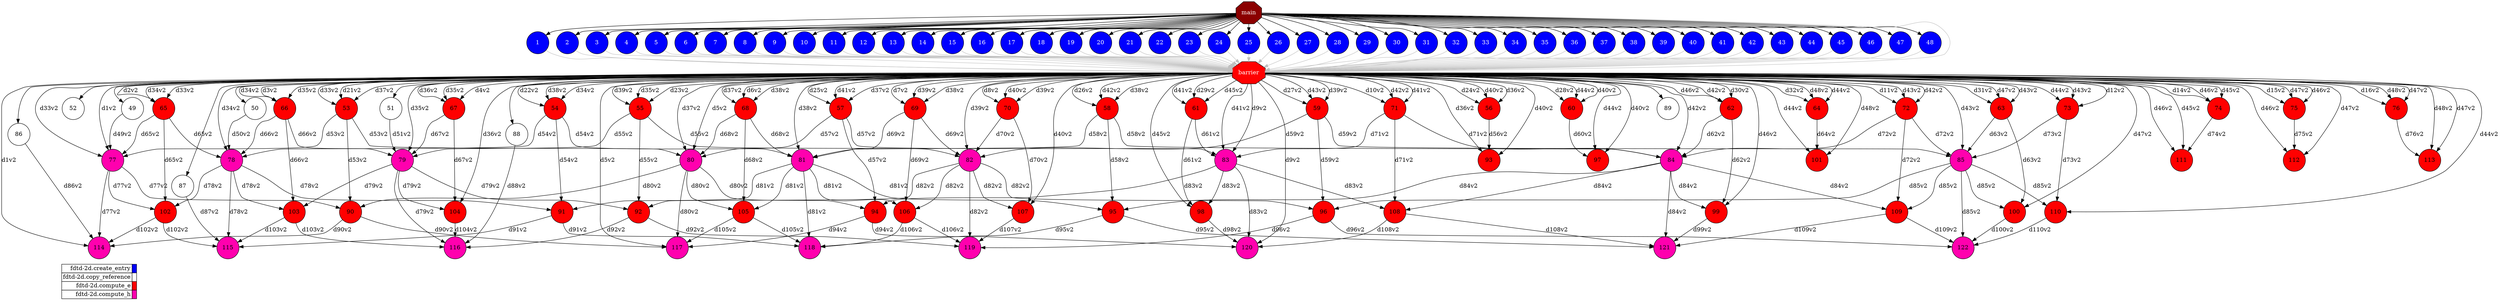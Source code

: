 digraph {
  rankdir=TB;
  labeljust="l";
  compound= true;
  subgraph dependence_graph {
    ranksep=0.20;
    node[height=0.75];

Synchro0[label="main", shape=octagon, style=filled fillcolor="#8B0000" fontcolor="#FFFFFF"];
1[shape=circle, style=filled fillcolor="#0000ff" fontcolor="#ffffff"];
Synchro0 -> 1;
2[shape=circle, style=filled fillcolor="#0000ff" fontcolor="#ffffff"];
Synchro0 -> 2;
3[shape=circle, style=filled fillcolor="#0000ff" fontcolor="#ffffff"];
Synchro0 -> 3;
4[shape=circle, style=filled fillcolor="#0000ff" fontcolor="#ffffff"];
Synchro0 -> 4;
5[shape=circle, style=filled fillcolor="#0000ff" fontcolor="#ffffff"];
Synchro0 -> 5;
6[shape=circle, style=filled fillcolor="#0000ff" fontcolor="#ffffff"];
Synchro0 -> 6;
7[shape=circle, style=filled fillcolor="#0000ff" fontcolor="#ffffff"];
Synchro0 -> 7;
8[shape=circle, style=filled fillcolor="#0000ff" fontcolor="#ffffff"];
Synchro0 -> 8;
9[shape=circle, style=filled fillcolor="#0000ff" fontcolor="#ffffff"];
Synchro0 -> 9;
10[shape=circle, style=filled fillcolor="#0000ff" fontcolor="#ffffff"];
Synchro0 -> 10;
11[shape=circle, style=filled fillcolor="#0000ff" fontcolor="#ffffff"];
Synchro0 -> 11;
12[shape=circle, style=filled fillcolor="#0000ff" fontcolor="#ffffff"];
Synchro0 -> 12;
13[shape=circle, style=filled fillcolor="#0000ff" fontcolor="#ffffff"];
Synchro0 -> 13;
14[shape=circle, style=filled fillcolor="#0000ff" fontcolor="#ffffff"];
Synchro0 -> 14;
15[shape=circle, style=filled fillcolor="#0000ff" fontcolor="#ffffff"];
Synchro0 -> 15;
16[shape=circle, style=filled fillcolor="#0000ff" fontcolor="#ffffff"];
Synchro0 -> 16;
17[shape=circle, style=filled fillcolor="#0000ff" fontcolor="#ffffff"];
Synchro0 -> 17;
18[shape=circle, style=filled fillcolor="#0000ff" fontcolor="#ffffff"];
Synchro0 -> 18;
19[shape=circle, style=filled fillcolor="#0000ff" fontcolor="#ffffff"];
Synchro0 -> 19;
20[shape=circle, style=filled fillcolor="#0000ff" fontcolor="#ffffff"];
Synchro0 -> 20;
21[shape=circle, style=filled fillcolor="#0000ff" fontcolor="#ffffff"];
Synchro0 -> 21;
22[shape=circle, style=filled fillcolor="#0000ff" fontcolor="#ffffff"];
Synchro0 -> 22;
23[shape=circle, style=filled fillcolor="#0000ff" fontcolor="#ffffff"];
Synchro0 -> 23;
24[shape=circle, style=filled fillcolor="#0000ff" fontcolor="#ffffff"];
Synchro0 -> 24;
25[shape=circle, style=filled fillcolor="#0000ff" fontcolor="#ffffff"];
Synchro0 -> 25;
26[shape=circle, style=filled fillcolor="#0000ff" fontcolor="#ffffff"];
Synchro0 -> 26;
27[shape=circle, style=filled fillcolor="#0000ff" fontcolor="#ffffff"];
Synchro0 -> 27;
28[shape=circle, style=filled fillcolor="#0000ff" fontcolor="#ffffff"];
Synchro0 -> 28;
29[shape=circle, style=filled fillcolor="#0000ff" fontcolor="#ffffff"];
Synchro0 -> 29;
30[shape=circle, style=filled fillcolor="#0000ff" fontcolor="#ffffff"];
Synchro0 -> 30;
31[shape=circle, style=filled fillcolor="#0000ff" fontcolor="#ffffff"];
Synchro0 -> 31;
32[shape=circle, style=filled fillcolor="#0000ff" fontcolor="#ffffff"];
Synchro0 -> 32;
33[shape=circle, style=filled fillcolor="#0000ff" fontcolor="#ffffff"];
Synchro0 -> 33;
34[shape=circle, style=filled fillcolor="#0000ff" fontcolor="#ffffff"];
Synchro0 -> 34;
35[shape=circle, style=filled fillcolor="#0000ff" fontcolor="#ffffff"];
Synchro0 -> 35;
36[shape=circle, style=filled fillcolor="#0000ff" fontcolor="#ffffff"];
Synchro0 -> 36;
37[shape=circle, style=filled fillcolor="#0000ff" fontcolor="#ffffff"];
Synchro0 -> 37;
38[shape=circle, style=filled fillcolor="#0000ff" fontcolor="#ffffff"];
Synchro0 -> 38;
39[shape=circle, style=filled fillcolor="#0000ff" fontcolor="#ffffff"];
Synchro0 -> 39;
40[shape=circle, style=filled fillcolor="#0000ff" fontcolor="#ffffff"];
Synchro0 -> 40;
41[shape=circle, style=filled fillcolor="#0000ff" fontcolor="#ffffff"];
Synchro0 -> 41;
42[shape=circle, style=filled fillcolor="#0000ff" fontcolor="#ffffff"];
Synchro0 -> 42;
43[shape=circle, style=filled fillcolor="#0000ff" fontcolor="#ffffff"];
Synchro0 -> 43;
44[shape=circle, style=filled fillcolor="#0000ff" fontcolor="#ffffff"];
Synchro0 -> 44;
45[shape=circle, style=filled fillcolor="#0000ff" fontcolor="#ffffff"];
Synchro0 -> 45;
46[shape=circle, style=filled fillcolor="#0000ff" fontcolor="#ffffff"];
Synchro0 -> 46;
47[shape=circle, style=filled fillcolor="#0000ff" fontcolor="#ffffff"];
Synchro0 -> 47;
48[shape=circle, style=filled fillcolor="#0000ff" fontcolor="#ffffff"];
Synchro0 -> 48;
Synchro1[label="barrier", shape=octagon, style=filled fillcolor="#ff0000" fontcolor="#FFFFFF"];
Synchro0 -> Synchro1 [color=grey];
16 -> Synchro1 [color=grey];
4 -> Synchro1 [color=grey];
46 -> Synchro1 [color=grey];
6 -> Synchro1 [color=grey];
18 -> Synchro1 [color=grey];
30 -> Synchro1 [color=grey];
27 -> Synchro1 [color=grey];
44 -> Synchro1 [color=grey];
41 -> Synchro1 [color=grey];
42 -> Synchro1 [color=grey];
34 -> Synchro1 [color=grey];
10 -> Synchro1 [color=grey];
12 -> Synchro1 [color=grey];
48 -> Synchro1 [color=grey];
19 -> Synchro1 [color=grey];
33 -> Synchro1 [color=grey];
35 -> Synchro1 [color=grey];
22 -> Synchro1 [color=grey];
14 -> Synchro1 [color=grey];
25 -> Synchro1 [color=grey];
26 -> Synchro1 [color=grey];
23 -> Synchro1 [color=grey];
37 -> Synchro1 [color=grey];
2 -> Synchro1 [color=grey];
8 -> Synchro1 [color=grey];
24 -> Synchro1 [color=grey];
31 -> Synchro1 [color=grey];
36 -> Synchro1 [color=grey];
40 -> Synchro1 [color=grey];
7 -> Synchro1 [color=grey];
13 -> Synchro1 [color=grey];
29 -> Synchro1 [color=grey];
5 -> Synchro1 [color=grey];
11 -> Synchro1 [color=grey];
20 -> Synchro1 [color=grey];
47 -> Synchro1 [color=grey];
21 -> Synchro1 [color=grey];
43 -> Synchro1 [color=grey];
9 -> Synchro1 [color=grey];
39 -> Synchro1 [color=grey];
45 -> Synchro1 [color=grey];
17 -> Synchro1 [color=grey];
1 -> Synchro1 [color=grey];
15 -> Synchro1 [color=grey];
3 -> Synchro1 [color=grey];
28 -> Synchro1 [color=grey];
38 -> Synchro1 [color=grey];
32 -> Synchro1 [color=grey];
49[shape=circle, style=filled fillcolor="#ffffff" fontcolor="#000000"];
Synchro1 -> 49;
50[shape=circle, style=filled fillcolor="#ffffff" fontcolor="#000000"];
Synchro1 -> 50;
51[shape=circle, style=filled fillcolor="#ffffff" fontcolor="#000000"];
Synchro1 -> 51;
52[shape=circle, style=filled fillcolor="#ffffff" fontcolor="#000000"];
Synchro1 -> 52;
53[shape=circle, style=filled fillcolor="#ff0000" fontcolor="#000000"];
Synchro1 -> 53 [label="d21v2"];
Synchro1 -> 53 [label="d37v2"];
Synchro1 -> 53 [label="d33v2"];
54[shape=circle, style=filled fillcolor="#ff0000" fontcolor="#000000"];
Synchro1 -> 54 [label="d22v2"];
Synchro1 -> 54 [label="d38v2"];
Synchro1 -> 54 [label="d34v2"];
55[shape=circle, style=filled fillcolor="#ff0000" fontcolor="#000000"];
Synchro1 -> 55 [label="d23v2"];
Synchro1 -> 55 [label="d39v2"];
Synchro1 -> 55 [label="d35v2"];
56[shape=circle, style=filled fillcolor="#ff0000" fontcolor="#000000"];
Synchro1 -> 56 [label="d24v2"];
Synchro1 -> 56 [label="d40v2"];
Synchro1 -> 56 [label="d36v2"];
57[shape=circle, style=filled fillcolor="#ff0000" fontcolor="#000000"];
Synchro1 -> 57 [label="d25v2"];
Synchro1 -> 57 [label="d41v2"];
Synchro1 -> 57 [label="d37v2"];
58[shape=circle, style=filled fillcolor="#ff0000" fontcolor="#000000"];
Synchro1 -> 58 [label="d26v2"];
Synchro1 -> 58 [label="d42v2"];
Synchro1 -> 58 [label="d38v2"];
59[shape=circle, style=filled fillcolor="#ff0000" fontcolor="#000000"];
Synchro1 -> 59 [label="d27v2"];
Synchro1 -> 59 [label="d43v2"];
Synchro1 -> 59 [label="d39v2"];
60[shape=circle, style=filled fillcolor="#ff0000" fontcolor="#000000"];
Synchro1 -> 60 [label="d28v2"];
Synchro1 -> 60 [label="d44v2"];
Synchro1 -> 60 [label="d40v2"];
61[shape=circle, style=filled fillcolor="#ff0000" fontcolor="#000000"];
Synchro1 -> 61 [label="d29v2"];
Synchro1 -> 61 [label="d45v2"];
Synchro1 -> 61 [label="d41v2"];
62[shape=circle, style=filled fillcolor="#ff0000" fontcolor="#000000"];
Synchro1 -> 62 [label="d30v2"];
Synchro1 -> 62 [label="d46v2"];
Synchro1 -> 62 [label="d42v2"];
63[shape=circle, style=filled fillcolor="#ff0000" fontcolor="#000000"];
Synchro1 -> 63 [label="d31v2"];
Synchro1 -> 63 [label="d47v2"];
Synchro1 -> 63 [label="d43v2"];
64[shape=circle, style=filled fillcolor="#ff0000" fontcolor="#000000"];
Synchro1 -> 64 [label="d32v2"];
Synchro1 -> 64 [label="d48v2"];
Synchro1 -> 64 [label="d44v2"];
65[shape=circle, style=filled fillcolor="#ff0000" fontcolor="#000000"];
Synchro1 -> 65 [label="d2v2"];
Synchro1 -> 65 [label="d34v2"];
Synchro1 -> 65 [label="d33v2"];
66[shape=circle, style=filled fillcolor="#ff0000" fontcolor="#000000"];
Synchro1 -> 66 [label="d3v2"];
Synchro1 -> 66 [label="d35v2"];
Synchro1 -> 66 [label="d34v2"];
67[shape=circle, style=filled fillcolor="#ff0000" fontcolor="#000000"];
Synchro1 -> 67 [label="d4v2"];
Synchro1 -> 67 [label="d36v2"];
Synchro1 -> 67 [label="d35v2"];
68[shape=circle, style=filled fillcolor="#ff0000" fontcolor="#000000"];
Synchro1 -> 68 [label="d6v2"];
Synchro1 -> 68 [label="d38v2"];
Synchro1 -> 68 [label="d37v2"];
69[shape=circle, style=filled fillcolor="#ff0000" fontcolor="#000000"];
Synchro1 -> 69 [label="d7v2"];
Synchro1 -> 69 [label="d39v2"];
Synchro1 -> 69 [label="d38v2"];
70[shape=circle, style=filled fillcolor="#ff0000" fontcolor="#000000"];
Synchro1 -> 70 [label="d8v2"];
Synchro1 -> 70 [label="d40v2"];
Synchro1 -> 70 [label="d39v2"];
71[shape=circle, style=filled fillcolor="#ff0000" fontcolor="#000000"];
Synchro1 -> 71 [label="d10v2"];
Synchro1 -> 71 [label="d42v2"];
Synchro1 -> 71 [label="d41v2"];
72[shape=circle, style=filled fillcolor="#ff0000" fontcolor="#000000"];
Synchro1 -> 72 [label="d11v2"];
Synchro1 -> 72 [label="d43v2"];
Synchro1 -> 72 [label="d42v2"];
73[shape=circle, style=filled fillcolor="#ff0000" fontcolor="#000000"];
Synchro1 -> 73 [label="d12v2"];
Synchro1 -> 73 [label="d44v2"];
Synchro1 -> 73 [label="d43v2"];
74[shape=circle, style=filled fillcolor="#ff0000" fontcolor="#000000"];
Synchro1 -> 74 [label="d14v2"];
Synchro1 -> 74 [label="d46v2"];
Synchro1 -> 74 [label="d45v2"];
75[shape=circle, style=filled fillcolor="#ff0000" fontcolor="#000000"];
Synchro1 -> 75 [label="d15v2"];
Synchro1 -> 75 [label="d47v2"];
Synchro1 -> 75 [label="d46v2"];
76[shape=circle, style=filled fillcolor="#ff0000" fontcolor="#000000"];
Synchro1 -> 76 [label="d16v2"];
Synchro1 -> 76 [label="d48v2"];
Synchro1 -> 76 [label="d47v2"];
77[shape=circle, style=filled fillcolor="#ff00ae" fontcolor="#000000"];
Synchro1 -> 77 [label="d33v2"];
65 -> 77 [label="d65v2"];
Synchro1 -> 77 [label="d1v2"];
53 -> 77 [label="d53v2"];
49 -> 77 [label="d49v2"];
78[shape=circle, style=filled fillcolor="#ff00ae" fontcolor="#000000"];
Synchro1 -> 78 [label="d34v2"];
66 -> 78 [label="d66v2"];
65 -> 78 [label="d65v2"];
54 -> 78 [label="d54v2"];
50 -> 78 [label="d50v2"];
79[shape=circle, style=filled fillcolor="#ff00ae" fontcolor="#000000"];
Synchro1 -> 79 [label="d35v2"];
67 -> 79 [label="d67v2"];
66 -> 79 [label="d66v2"];
55 -> 79 [label="d55v2"];
51 -> 79 [label="d51v2"];
80[shape=circle, style=filled fillcolor="#ff00ae" fontcolor="#000000"];
Synchro1 -> 80 [label="d37v2"];
68 -> 80 [label="d68v2"];
Synchro1 -> 80 [label="d5v2"];
57 -> 80 [label="d57v2"];
53 -> 80 [label="d53v2"];
81[shape=circle, style=filled fillcolor="#ff00ae" fontcolor="#000000"];
Synchro1 -> 81 [label="d38v2"];
69 -> 81 [label="d69v2"];
68 -> 81 [label="d68v2"];
58 -> 81 [label="d58v2"];
54 -> 81 [label="d54v2"];
82[shape=circle, style=filled fillcolor="#ff00ae" fontcolor="#000000"];
Synchro1 -> 82 [label="d39v2"];
70 -> 82 [label="d70v2"];
69 -> 82 [label="d69v2"];
59 -> 82 [label="d59v2"];
55 -> 82 [label="d55v2"];
83[shape=circle, style=filled fillcolor="#ff00ae" fontcolor="#000000"];
Synchro1 -> 83 [label="d41v2"];
71 -> 83 [label="d71v2"];
Synchro1 -> 83 [label="d9v2"];
61 -> 83 [label="d61v2"];
57 -> 83 [label="d57v2"];
84[shape=circle, style=filled fillcolor="#ff00ae" fontcolor="#000000"];
Synchro1 -> 84 [label="d42v2"];
72 -> 84 [label="d72v2"];
71 -> 84 [label="d71v2"];
62 -> 84 [label="d62v2"];
58 -> 84 [label="d58v2"];
85[shape=circle, style=filled fillcolor="#ff00ae" fontcolor="#000000"];
Synchro1 -> 85 [label="d43v2"];
73 -> 85 [label="d73v2"];
72 -> 85 [label="d72v2"];
63 -> 85 [label="d63v2"];
59 -> 85 [label="d59v2"];
86[shape=circle, style=filled fillcolor="#ffffff" fontcolor="#000000"];
Synchro1 -> 86;
87[shape=circle, style=filled fillcolor="#ffffff" fontcolor="#000000"];
Synchro1 -> 87;
88[shape=circle, style=filled fillcolor="#ffffff" fontcolor="#000000"];
Synchro1 -> 88;
89[shape=circle, style=filled fillcolor="#ffffff" fontcolor="#000000"];
Synchro1 -> 89;
90[shape=circle, style=filled fillcolor="#ff0000" fontcolor="#000000"];
53 -> 90 [label="d53v2"];
80 -> 90 [label="d80v2"];
77 -> 90 [label="d77v2"];
91[shape=circle, style=filled fillcolor="#ff0000" fontcolor="#000000"];
54 -> 91 [label="d54v2"];
81 -> 91 [label="d81v2"];
78 -> 91 [label="d78v2"];
92[shape=circle, style=filled fillcolor="#ff0000" fontcolor="#000000"];
55 -> 92 [label="d55v2"];
82 -> 92 [label="d82v2"];
79 -> 92 [label="d79v2"];
93[shape=circle, style=filled fillcolor="#ff0000" fontcolor="#000000"];
56 -> 93 [label="d56v2"];
Synchro1 -> 93 [label="d40v2"];
Synchro1 -> 93 [label="d36v2"];
94[shape=circle, style=filled fillcolor="#ff0000" fontcolor="#000000"];
57 -> 94 [label="d57v2"];
83 -> 94 [label="d83v2"];
80 -> 94 [label="d80v2"];
95[shape=circle, style=filled fillcolor="#ff0000" fontcolor="#000000"];
58 -> 95 [label="d58v2"];
84 -> 95 [label="d84v2"];
81 -> 95 [label="d81v2"];
96[shape=circle, style=filled fillcolor="#ff0000" fontcolor="#000000"];
59 -> 96 [label="d59v2"];
85 -> 96 [label="d85v2"];
82 -> 96 [label="d82v2"];
97[shape=circle, style=filled fillcolor="#ff0000" fontcolor="#000000"];
60 -> 97 [label="d60v2"];
Synchro1 -> 97 [label="d44v2"];
Synchro1 -> 97 [label="d40v2"];
98[shape=circle, style=filled fillcolor="#ff0000" fontcolor="#000000"];
61 -> 98 [label="d61v2"];
Synchro1 -> 98 [label="d45v2"];
83 -> 98 [label="d83v2"];
99[shape=circle, style=filled fillcolor="#ff0000" fontcolor="#000000"];
62 -> 99 [label="d62v2"];
Synchro1 -> 99 [label="d46v2"];
84 -> 99 [label="d84v2"];
100[shape=circle, style=filled fillcolor="#ff0000" fontcolor="#000000"];
63 -> 100 [label="d63v2"];
Synchro1 -> 100 [label="d47v2"];
85 -> 100 [label="d85v2"];
101[shape=circle, style=filled fillcolor="#ff0000" fontcolor="#000000"];
64 -> 101 [label="d64v2"];
Synchro1 -> 101 [label="d48v2"];
Synchro1 -> 101 [label="d44v2"];
102[shape=circle, style=filled fillcolor="#ff0000" fontcolor="#000000"];
65 -> 102 [label="d65v2"];
78 -> 102 [label="d78v2"];
77 -> 102 [label="d77v2"];
103[shape=circle, style=filled fillcolor="#ff0000" fontcolor="#000000"];
66 -> 103 [label="d66v2"];
79 -> 103 [label="d79v2"];
78 -> 103 [label="d78v2"];
104[shape=circle, style=filled fillcolor="#ff0000" fontcolor="#000000"];
67 -> 104 [label="d67v2"];
Synchro1 -> 104 [label="d36v2"];
79 -> 104 [label="d79v2"];
105[shape=circle, style=filled fillcolor="#ff0000" fontcolor="#000000"];
68 -> 105 [label="d68v2"];
81 -> 105 [label="d81v2"];
80 -> 105 [label="d80v2"];
106[shape=circle, style=filled fillcolor="#ff0000" fontcolor="#000000"];
69 -> 106 [label="d69v2"];
82 -> 106 [label="d82v2"];
81 -> 106 [label="d81v2"];
107[shape=circle, style=filled fillcolor="#ff0000" fontcolor="#000000"];
70 -> 107 [label="d70v2"];
Synchro1 -> 107 [label="d40v2"];
82 -> 107 [label="d82v2"];
108[shape=circle, style=filled fillcolor="#ff0000" fontcolor="#000000"];
71 -> 108 [label="d71v2"];
84 -> 108 [label="d84v2"];
83 -> 108 [label="d83v2"];
109[shape=circle, style=filled fillcolor="#ff0000" fontcolor="#000000"];
72 -> 109 [label="d72v2"];
85 -> 109 [label="d85v2"];
84 -> 109 [label="d84v2"];
110[shape=circle, style=filled fillcolor="#ff0000" fontcolor="#000000"];
73 -> 110 [label="d73v2"];
Synchro1 -> 110 [label="d44v2"];
85 -> 110 [label="d85v2"];
111[shape=circle, style=filled fillcolor="#ff0000" fontcolor="#000000"];
74 -> 111 [label="d74v2"];
Synchro1 -> 111 [label="d46v2"];
Synchro1 -> 111 [label="d45v2"];
112[shape=circle, style=filled fillcolor="#ff0000" fontcolor="#000000"];
75 -> 112 [label="d75v2"];
Synchro1 -> 112 [label="d47v2"];
Synchro1 -> 112 [label="d46v2"];
113[shape=circle, style=filled fillcolor="#ff0000" fontcolor="#000000"];
76 -> 113 [label="d76v2"];
Synchro1 -> 113 [label="d48v2"];
Synchro1 -> 113 [label="d47v2"];
114[shape=circle, style=filled fillcolor="#ff00ae" fontcolor="#000000"];
77 -> 114 [label="d77v2"];
102 -> 114 [label="d102v2"];
Synchro1 -> 114 [label="d1v2"];
90 -> 114 [label="d90v2"];
86 -> 114 [label="d86v2"];
115[shape=circle, style=filled fillcolor="#ff00ae" fontcolor="#000000"];
78 -> 115 [label="d78v2"];
103 -> 115 [label="d103v2"];
102 -> 115 [label="d102v2"];
91 -> 115 [label="d91v2"];
87 -> 115 [label="d87v2"];
116[shape=circle, style=filled fillcolor="#ff00ae" fontcolor="#000000"];
79 -> 116 [label="d79v2"];
104 -> 116 [label="d104v2"];
103 -> 116 [label="d103v2"];
92 -> 116 [label="d92v2"];
88 -> 116 [label="d88v2"];
117[shape=circle, style=filled fillcolor="#ff00ae" fontcolor="#000000"];
80 -> 117 [label="d80v2"];
105 -> 117 [label="d105v2"];
Synchro1 -> 117 [label="d5v2"];
94 -> 117 [label="d94v2"];
90 -> 117 [label="d90v2"];
118[shape=circle, style=filled fillcolor="#ff00ae" fontcolor="#000000"];
81 -> 118 [label="d81v2"];
106 -> 118 [label="d106v2"];
105 -> 118 [label="d105v2"];
95 -> 118 [label="d95v2"];
91 -> 118 [label="d91v2"];
119[shape=circle, style=filled fillcolor="#ff00ae" fontcolor="#000000"];
82 -> 119 [label="d82v2"];
107 -> 119 [label="d107v2"];
106 -> 119 [label="d106v2"];
96 -> 119 [label="d96v2"];
92 -> 119 [label="d92v2"];
120[shape=circle, style=filled fillcolor="#ff00ae" fontcolor="#000000"];
83 -> 120 [label="d83v2"];
108 -> 120 [label="d108v2"];
Synchro1 -> 120 [label="d9v2"];
98 -> 120 [label="d98v2"];
94 -> 120 [label="d94v2"];
121[shape=circle, style=filled fillcolor="#ff00ae" fontcolor="#000000"];
84 -> 121 [label="d84v2"];
109 -> 121 [label="d109v2"];
108 -> 121 [label="d108v2"];
99 -> 121 [label="d99v2"];
95 -> 121 [label="d95v2"];
122[shape=circle, style=filled fillcolor="#ff00ae" fontcolor="#000000"];
85 -> 122 [label="d85v2"];
110 -> 122 [label="d110v2"];
109 -> 122 [label="d109v2"];
100 -> 122 [label="d100v2"];
96 -> 122 [label="d96v2"];  }
  subgraph legend {
    rank=sink;
    node [shape=plaintext, height=0.75];
    ranksep=0.20;
    label = "Legend";
    key [label=<
      <table border="0" cellpadding="2" cellspacing="0" cellborder="1">
<tr>
<td align="right">fdtd-2d.create_entry</td>
<td bgcolor="#0000ff">&nbsp;</td>
</tr>
<tr>
<td align="right">fdtd-2d.copy_reference</td>
<td bgcolor="#ffffff">&nbsp;</td>
</tr>
<tr>
<td align="right">fdtd-2d.compute_e</td>
<td bgcolor="#ff0000">&nbsp;</td>
</tr>
<tr>
<td align="right">fdtd-2d.compute_h</td>
<td bgcolor="#ff00ae">&nbsp;</td>
</tr>
      </table>
    >]
  }
}
